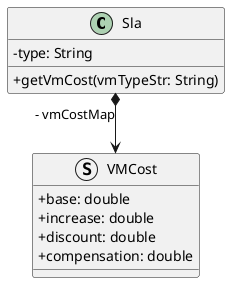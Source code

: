 @startuml
skinparam classAttributeIconSize 0
skinparam linetype ortho

class Sla
{
  - type: String
  + getVmCost(vmTypeStr: String)
}

struct VMCost
{
  + base: double
  + increase: double
  + discount: double
  + compensation: double
}

Sla *--> VMCost: "- vmCostMap" 

@enduml